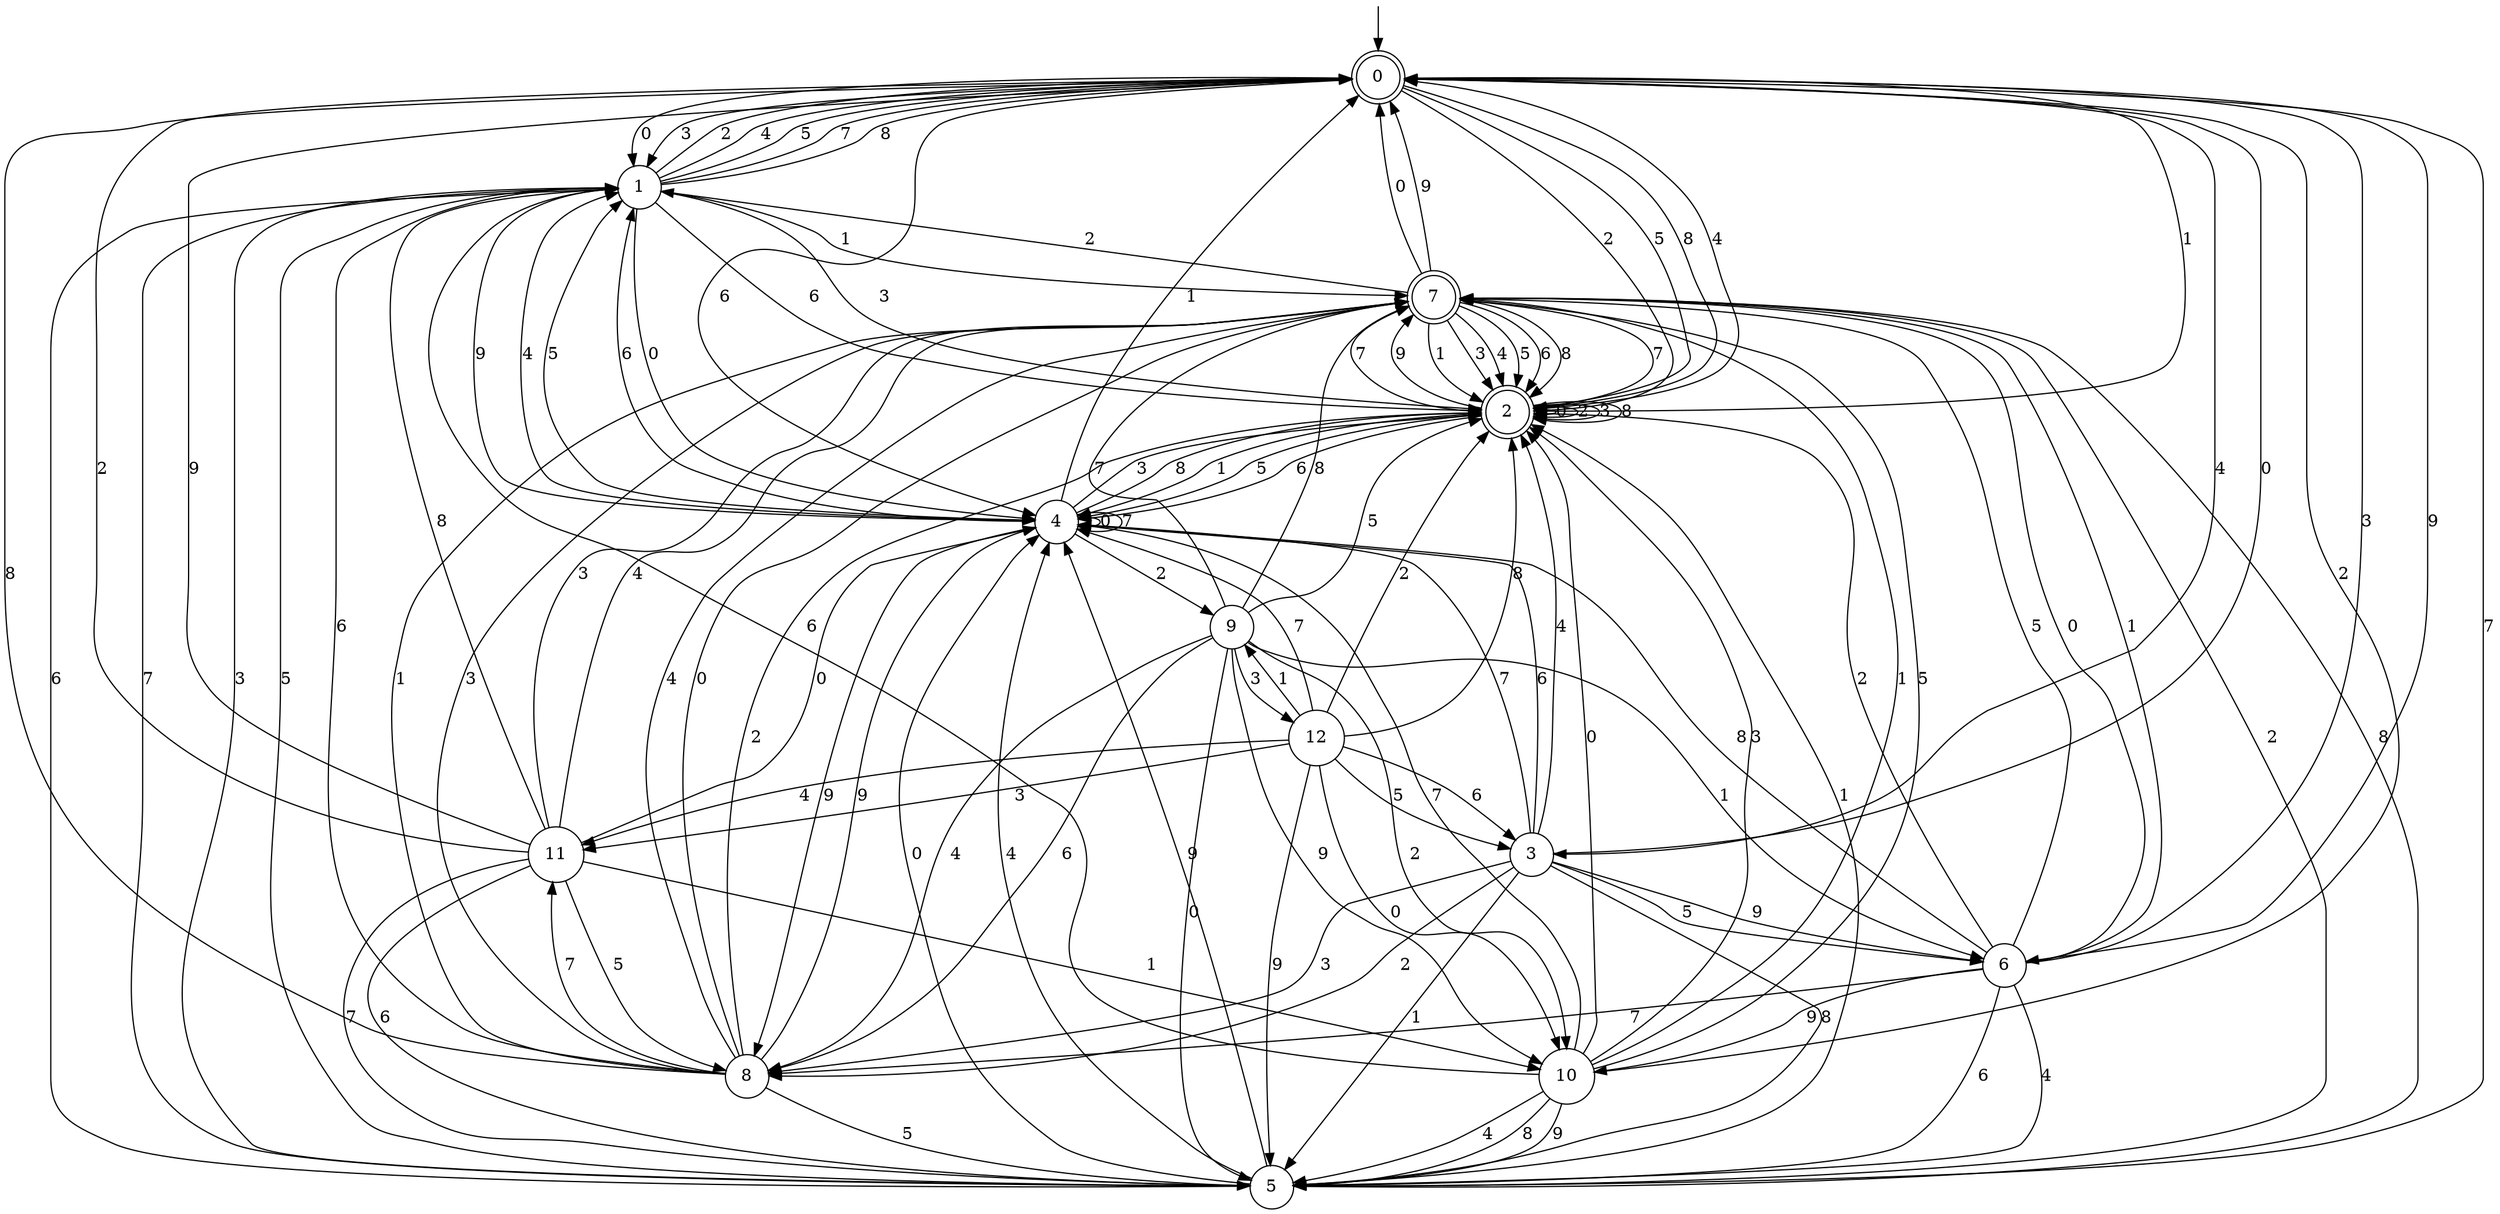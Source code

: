 digraph g {

	s0 [shape="doublecircle" label="0"];
	s1 [shape="circle" label="1"];
	s2 [shape="doublecircle" label="2"];
	s3 [shape="circle" label="3"];
	s4 [shape="circle" label="4"];
	s5 [shape="circle" label="5"];
	s6 [shape="circle" label="6"];
	s7 [shape="doublecircle" label="7"];
	s8 [shape="circle" label="8"];
	s9 [shape="circle" label="9"];
	s10 [shape="circle" label="10"];
	s11 [shape="circle" label="11"];
	s12 [shape="circle" label="12"];
	s0 -> s1 [label="0"];
	s0 -> s2 [label="1"];
	s0 -> s2 [label="2"];
	s0 -> s1 [label="3"];
	s0 -> s3 [label="4"];
	s0 -> s2 [label="5"];
	s0 -> s4 [label="6"];
	s0 -> s5 [label="7"];
	s0 -> s2 [label="8"];
	s0 -> s6 [label="9"];
	s1 -> s4 [label="0"];
	s1 -> s7 [label="1"];
	s1 -> s0 [label="2"];
	s1 -> s2 [label="3"];
	s1 -> s0 [label="4"];
	s1 -> s0 [label="5"];
	s1 -> s2 [label="6"];
	s1 -> s0 [label="7"];
	s1 -> s0 [label="8"];
	s1 -> s4 [label="9"];
	s2 -> s2 [label="0"];
	s2 -> s4 [label="1"];
	s2 -> s2 [label="2"];
	s2 -> s2 [label="3"];
	s2 -> s0 [label="4"];
	s2 -> s4 [label="5"];
	s2 -> s4 [label="6"];
	s2 -> s7 [label="7"];
	s2 -> s2 [label="8"];
	s2 -> s7 [label="9"];
	s3 -> s0 [label="0"];
	s3 -> s5 [label="1"];
	s3 -> s8 [label="2"];
	s3 -> s8 [label="3"];
	s3 -> s2 [label="4"];
	s3 -> s6 [label="5"];
	s3 -> s4 [label="6"];
	s3 -> s4 [label="7"];
	s3 -> s5 [label="8"];
	s3 -> s6 [label="9"];
	s4 -> s4 [label="0"];
	s4 -> s0 [label="1"];
	s4 -> s9 [label="2"];
	s4 -> s2 [label="3"];
	s4 -> s1 [label="4"];
	s4 -> s1 [label="5"];
	s4 -> s1 [label="6"];
	s4 -> s4 [label="7"];
	s4 -> s2 [label="8"];
	s4 -> s8 [label="9"];
	s5 -> s4 [label="0"];
	s5 -> s2 [label="1"];
	s5 -> s7 [label="2"];
	s5 -> s1 [label="3"];
	s5 -> s4 [label="4"];
	s5 -> s1 [label="5"];
	s5 -> s1 [label="6"];
	s5 -> s1 [label="7"];
	s5 -> s7 [label="8"];
	s5 -> s4 [label="9"];
	s6 -> s7 [label="0"];
	s6 -> s7 [label="1"];
	s6 -> s2 [label="2"];
	s6 -> s0 [label="3"];
	s6 -> s5 [label="4"];
	s6 -> s7 [label="5"];
	s6 -> s5 [label="6"];
	s6 -> s8 [label="7"];
	s6 -> s4 [label="8"];
	s6 -> s10 [label="9"];
	s7 -> s0 [label="0"];
	s7 -> s2 [label="1"];
	s7 -> s1 [label="2"];
	s7 -> s2 [label="3"];
	s7 -> s2 [label="4"];
	s7 -> s2 [label="5"];
	s7 -> s2 [label="6"];
	s7 -> s2 [label="7"];
	s7 -> s2 [label="8"];
	s7 -> s0 [label="9"];
	s8 -> s7 [label="0"];
	s8 -> s7 [label="1"];
	s8 -> s2 [label="2"];
	s8 -> s7 [label="3"];
	s8 -> s7 [label="4"];
	s8 -> s5 [label="5"];
	s8 -> s1 [label="6"];
	s8 -> s11 [label="7"];
	s8 -> s0 [label="8"];
	s8 -> s4 [label="9"];
	s9 -> s5 [label="0"];
	s9 -> s6 [label="1"];
	s9 -> s10 [label="2"];
	s9 -> s12 [label="3"];
	s9 -> s8 [label="4"];
	s9 -> s2 [label="5"];
	s9 -> s8 [label="6"];
	s9 -> s7 [label="7"];
	s9 -> s7 [label="8"];
	s9 -> s10 [label="9"];
	s10 -> s2 [label="0"];
	s10 -> s7 [label="1"];
	s10 -> s0 [label="2"];
	s10 -> s2 [label="3"];
	s10 -> s5 [label="4"];
	s10 -> s7 [label="5"];
	s10 -> s1 [label="6"];
	s10 -> s4 [label="7"];
	s10 -> s5 [label="8"];
	s10 -> s5 [label="9"];
	s11 -> s4 [label="0"];
	s11 -> s10 [label="1"];
	s11 -> s0 [label="2"];
	s11 -> s7 [label="3"];
	s11 -> s7 [label="4"];
	s11 -> s8 [label="5"];
	s11 -> s5 [label="6"];
	s11 -> s5 [label="7"];
	s11 -> s1 [label="8"];
	s11 -> s0 [label="9"];
	s12 -> s10 [label="0"];
	s12 -> s9 [label="1"];
	s12 -> s2 [label="2"];
	s12 -> s11 [label="3"];
	s12 -> s11 [label="4"];
	s12 -> s3 [label="5"];
	s12 -> s3 [label="6"];
	s12 -> s4 [label="7"];
	s12 -> s2 [label="8"];
	s12 -> s5 [label="9"];

__start0 [label="" shape="none" width="0" height="0"];
__start0 -> s0;

}
